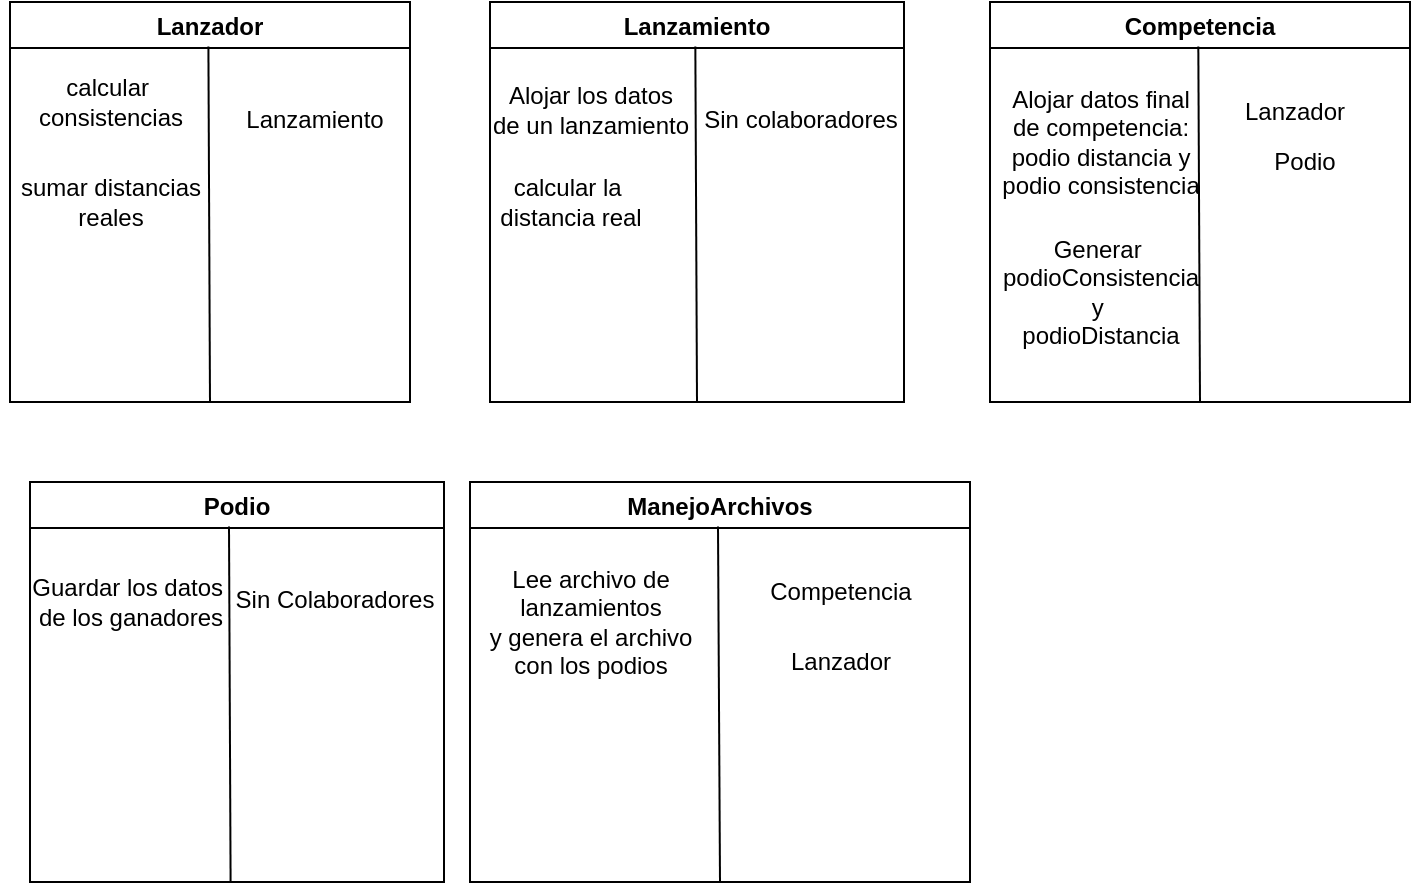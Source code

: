 <mxfile version="13.1.2" type="device"><diagram id="AU0y2sCV5E8h6LUvSFpY" name="Page-1"><mxGraphModel dx="1038" dy="548" grid="1" gridSize="10" guides="1" tooltips="1" connect="1" arrows="1" fold="1" page="1" pageScale="1" pageWidth="827" pageHeight="1169" math="0" shadow="0"><root><mxCell id="0"/><mxCell id="1" parent="0"/><mxCell id="1bNVLwtMtbRxq7aoSbZf-6" value="Lanzamiento" style="swimlane;startSize=23;" parent="1" vertex="1"><mxGeometry x="290" y="10" width="207" height="200" as="geometry"/></mxCell><mxCell id="1bNVLwtMtbRxq7aoSbZf-7" value="Sin colaboradores" style="text;html=1;align=center;verticalAlign=middle;resizable=0;points=[];autosize=1;" parent="1bNVLwtMtbRxq7aoSbZf-6" vertex="1"><mxGeometry x="100" y="49" width="110" height="20" as="geometry"/></mxCell><mxCell id="1bNVLwtMtbRxq7aoSbZf-30" value="Alojar los datos&lt;br&gt;de un lanzamiento" style="text;html=1;align=center;verticalAlign=middle;resizable=0;points=[];autosize=1;" parent="1bNVLwtMtbRxq7aoSbZf-6" vertex="1"><mxGeometry x="-5" y="39" width="110" height="30" as="geometry"/></mxCell><mxCell id="1bNVLwtMtbRxq7aoSbZf-31" value="calcular la&amp;nbsp;&lt;br&gt;distancia real" style="text;html=1;align=center;verticalAlign=middle;resizable=0;points=[];autosize=1;" parent="1bNVLwtMtbRxq7aoSbZf-6" vertex="1"><mxGeometry x="-5" y="85" width="90" height="30" as="geometry"/></mxCell><mxCell id="1bNVLwtMtbRxq7aoSbZf-8" value="" style="endArrow=none;html=1;exitX=0.5;exitY=1;exitDx=0;exitDy=0;entryX=0.496;entryY=0.111;entryDx=0;entryDy=0;entryPerimeter=0;" parent="1" source="1bNVLwtMtbRxq7aoSbZf-6" target="1bNVLwtMtbRxq7aoSbZf-6" edge="1"><mxGeometry width="50" height="50" relative="1" as="geometry"><mxPoint x="610" y="310" as="sourcePoint"/><mxPoint x="630" y="210" as="targetPoint"/><Array as="points"/></mxGeometry></mxCell><mxCell id="1bNVLwtMtbRxq7aoSbZf-11" value="Competencia" style="swimlane;startSize=23;" parent="1" vertex="1"><mxGeometry x="540" y="10" width="210" height="200" as="geometry"/></mxCell><mxCell id="1bNVLwtMtbRxq7aoSbZf-12" value="Lanzador" style="text;html=1;align=center;verticalAlign=middle;resizable=0;points=[];autosize=1;" parent="1bNVLwtMtbRxq7aoSbZf-11" vertex="1"><mxGeometry x="117" y="45" width="70" height="20" as="geometry"/></mxCell><mxCell id="1bNVLwtMtbRxq7aoSbZf-35" value="Alojar datos final&lt;br&gt;de competencia:&lt;br&gt;podio distancia y&lt;br&gt;podio consistencia" style="text;html=1;align=center;verticalAlign=middle;resizable=0;points=[];autosize=1;" parent="1bNVLwtMtbRxq7aoSbZf-11" vertex="1"><mxGeometry y="40" width="110" height="60" as="geometry"/></mxCell><mxCell id="1bNVLwtMtbRxq7aoSbZf-37" value="Podio" style="text;html=1;align=center;verticalAlign=middle;resizable=0;points=[];autosize=1;" parent="1bNVLwtMtbRxq7aoSbZf-11" vertex="1"><mxGeometry x="132" y="70" width="50" height="20" as="geometry"/></mxCell><mxCell id="L80Ts70GEjL3wAT6eaTH-1" value="Generar&amp;nbsp;&lt;br&gt;podioConsistencia&lt;br&gt;y&amp;nbsp;&lt;br&gt;podioDistancia" style="text;html=1;align=center;verticalAlign=middle;resizable=0;points=[];autosize=1;" parent="1bNVLwtMtbRxq7aoSbZf-11" vertex="1"><mxGeometry y="115" width="110" height="60" as="geometry"/></mxCell><mxCell id="1bNVLwtMtbRxq7aoSbZf-13" value="" style="endArrow=none;html=1;exitX=0.5;exitY=1;exitDx=0;exitDy=0;entryX=0.496;entryY=0.111;entryDx=0;entryDy=0;entryPerimeter=0;" parent="1" source="1bNVLwtMtbRxq7aoSbZf-11" target="1bNVLwtMtbRxq7aoSbZf-11" edge="1"><mxGeometry width="50" height="50" relative="1" as="geometry"><mxPoint x="860" y="310" as="sourcePoint"/><mxPoint x="880" y="210" as="targetPoint"/><Array as="points"/></mxGeometry></mxCell><mxCell id="1bNVLwtMtbRxq7aoSbZf-14" value="Lanzador" style="swimlane;startSize=23;" parent="1" vertex="1"><mxGeometry x="50" y="10" width="200" height="200" as="geometry"/></mxCell><mxCell id="1bNVLwtMtbRxq7aoSbZf-15" value="Lanzamiento" style="text;html=1;align=center;verticalAlign=middle;resizable=0;points=[];autosize=1;" parent="1bNVLwtMtbRxq7aoSbZf-14" vertex="1"><mxGeometry x="112" y="49" width="80" height="20" as="geometry"/></mxCell><mxCell id="1bNVLwtMtbRxq7aoSbZf-40" value="calcular&amp;nbsp;&lt;br&gt;consistencias" style="text;html=1;align=center;verticalAlign=middle;resizable=0;points=[];autosize=1;" parent="1bNVLwtMtbRxq7aoSbZf-14" vertex="1"><mxGeometry x="5" y="35" width="90" height="30" as="geometry"/></mxCell><mxCell id="1bNVLwtMtbRxq7aoSbZf-41" value="sumar distancias&lt;br&gt;reales" style="text;html=1;align=center;verticalAlign=middle;resizable=0;points=[];autosize=1;" parent="1bNVLwtMtbRxq7aoSbZf-14" vertex="1"><mxGeometry x="-5" y="85" width="110" height="30" as="geometry"/></mxCell><mxCell id="1bNVLwtMtbRxq7aoSbZf-16" value="" style="endArrow=none;html=1;exitX=0.5;exitY=1;exitDx=0;exitDy=0;entryX=0.496;entryY=0.111;entryDx=0;entryDy=0;entryPerimeter=0;" parent="1" source="1bNVLwtMtbRxq7aoSbZf-14" target="1bNVLwtMtbRxq7aoSbZf-14" edge="1"><mxGeometry width="50" height="50" relative="1" as="geometry"><mxPoint x="370" y="310" as="sourcePoint"/><mxPoint x="390" y="210" as="targetPoint"/><Array as="points"/></mxGeometry></mxCell><mxCell id="1bNVLwtMtbRxq7aoSbZf-17" value="ManejoArchivos" style="swimlane;startSize=23;" parent="1" vertex="1"><mxGeometry x="280" y="250" width="250" height="200" as="geometry"/></mxCell><mxCell id="1bNVLwtMtbRxq7aoSbZf-18" value="Competencia" style="text;html=1;align=center;verticalAlign=middle;resizable=0;points=[];autosize=1;" parent="1bNVLwtMtbRxq7aoSbZf-17" vertex="1"><mxGeometry x="140" y="45" width="90" height="20" as="geometry"/></mxCell><mxCell id="1bNVLwtMtbRxq7aoSbZf-51" value="Lee archivo de&lt;br&gt;lanzamientos&lt;br&gt;y genera el archivo&lt;br&gt;con los podios" style="text;html=1;align=center;verticalAlign=middle;resizable=0;points=[];autosize=1;" parent="1bNVLwtMtbRxq7aoSbZf-17" vertex="1"><mxGeometry y="40" width="120" height="60" as="geometry"/></mxCell><mxCell id="EeHmyQinCw1pXBXqmjji-1" value="Lanzador" style="text;html=1;align=center;verticalAlign=middle;resizable=0;points=[];autosize=1;" vertex="1" parent="1bNVLwtMtbRxq7aoSbZf-17"><mxGeometry x="150" y="80" width="70" height="20" as="geometry"/></mxCell><mxCell id="1bNVLwtMtbRxq7aoSbZf-19" value="" style="endArrow=none;html=1;exitX=0.5;exitY=1;exitDx=0;exitDy=0;entryX=0.496;entryY=0.111;entryDx=0;entryDy=0;entryPerimeter=0;" parent="1" source="1bNVLwtMtbRxq7aoSbZf-17" target="1bNVLwtMtbRxq7aoSbZf-17" edge="1"><mxGeometry width="50" height="50" relative="1" as="geometry"><mxPoint x="370" y="550" as="sourcePoint"/><mxPoint x="390" y="450" as="targetPoint"/><Array as="points"/></mxGeometry></mxCell><mxCell id="L80Ts70GEjL3wAT6eaTH-3" value="Podio" style="swimlane;startSize=23;" parent="1" vertex="1"><mxGeometry x="60" y="250" width="207" height="200" as="geometry"/></mxCell><mxCell id="L80Ts70GEjL3wAT6eaTH-4" value="Sin Colaboradores" style="text;html=1;align=center;verticalAlign=middle;resizable=0;points=[];autosize=1;" parent="L80Ts70GEjL3wAT6eaTH-3" vertex="1"><mxGeometry x="97" y="49" width="110" height="20" as="geometry"/></mxCell><mxCell id="L80Ts70GEjL3wAT6eaTH-5" value="Guardar los datos&amp;nbsp;&lt;br&gt;de los ganadores" style="text;html=1;align=center;verticalAlign=middle;resizable=0;points=[];autosize=1;" parent="L80Ts70GEjL3wAT6eaTH-3" vertex="1"><mxGeometry x="-5" y="45" width="110" height="30" as="geometry"/></mxCell><mxCell id="L80Ts70GEjL3wAT6eaTH-9" value="" style="endArrow=none;html=1;exitX=0.5;exitY=1;exitDx=0;exitDy=0;entryX=0.496;entryY=0.111;entryDx=0;entryDy=0;entryPerimeter=0;" parent="L80Ts70GEjL3wAT6eaTH-3" edge="1"><mxGeometry width="50" height="50" relative="1" as="geometry"><mxPoint x="100.3" y="200" as="sourcePoint"/><mxPoint x="99.5" y="22.2" as="targetPoint"/><Array as="points"/></mxGeometry></mxCell></root></mxGraphModel></diagram></mxfile>